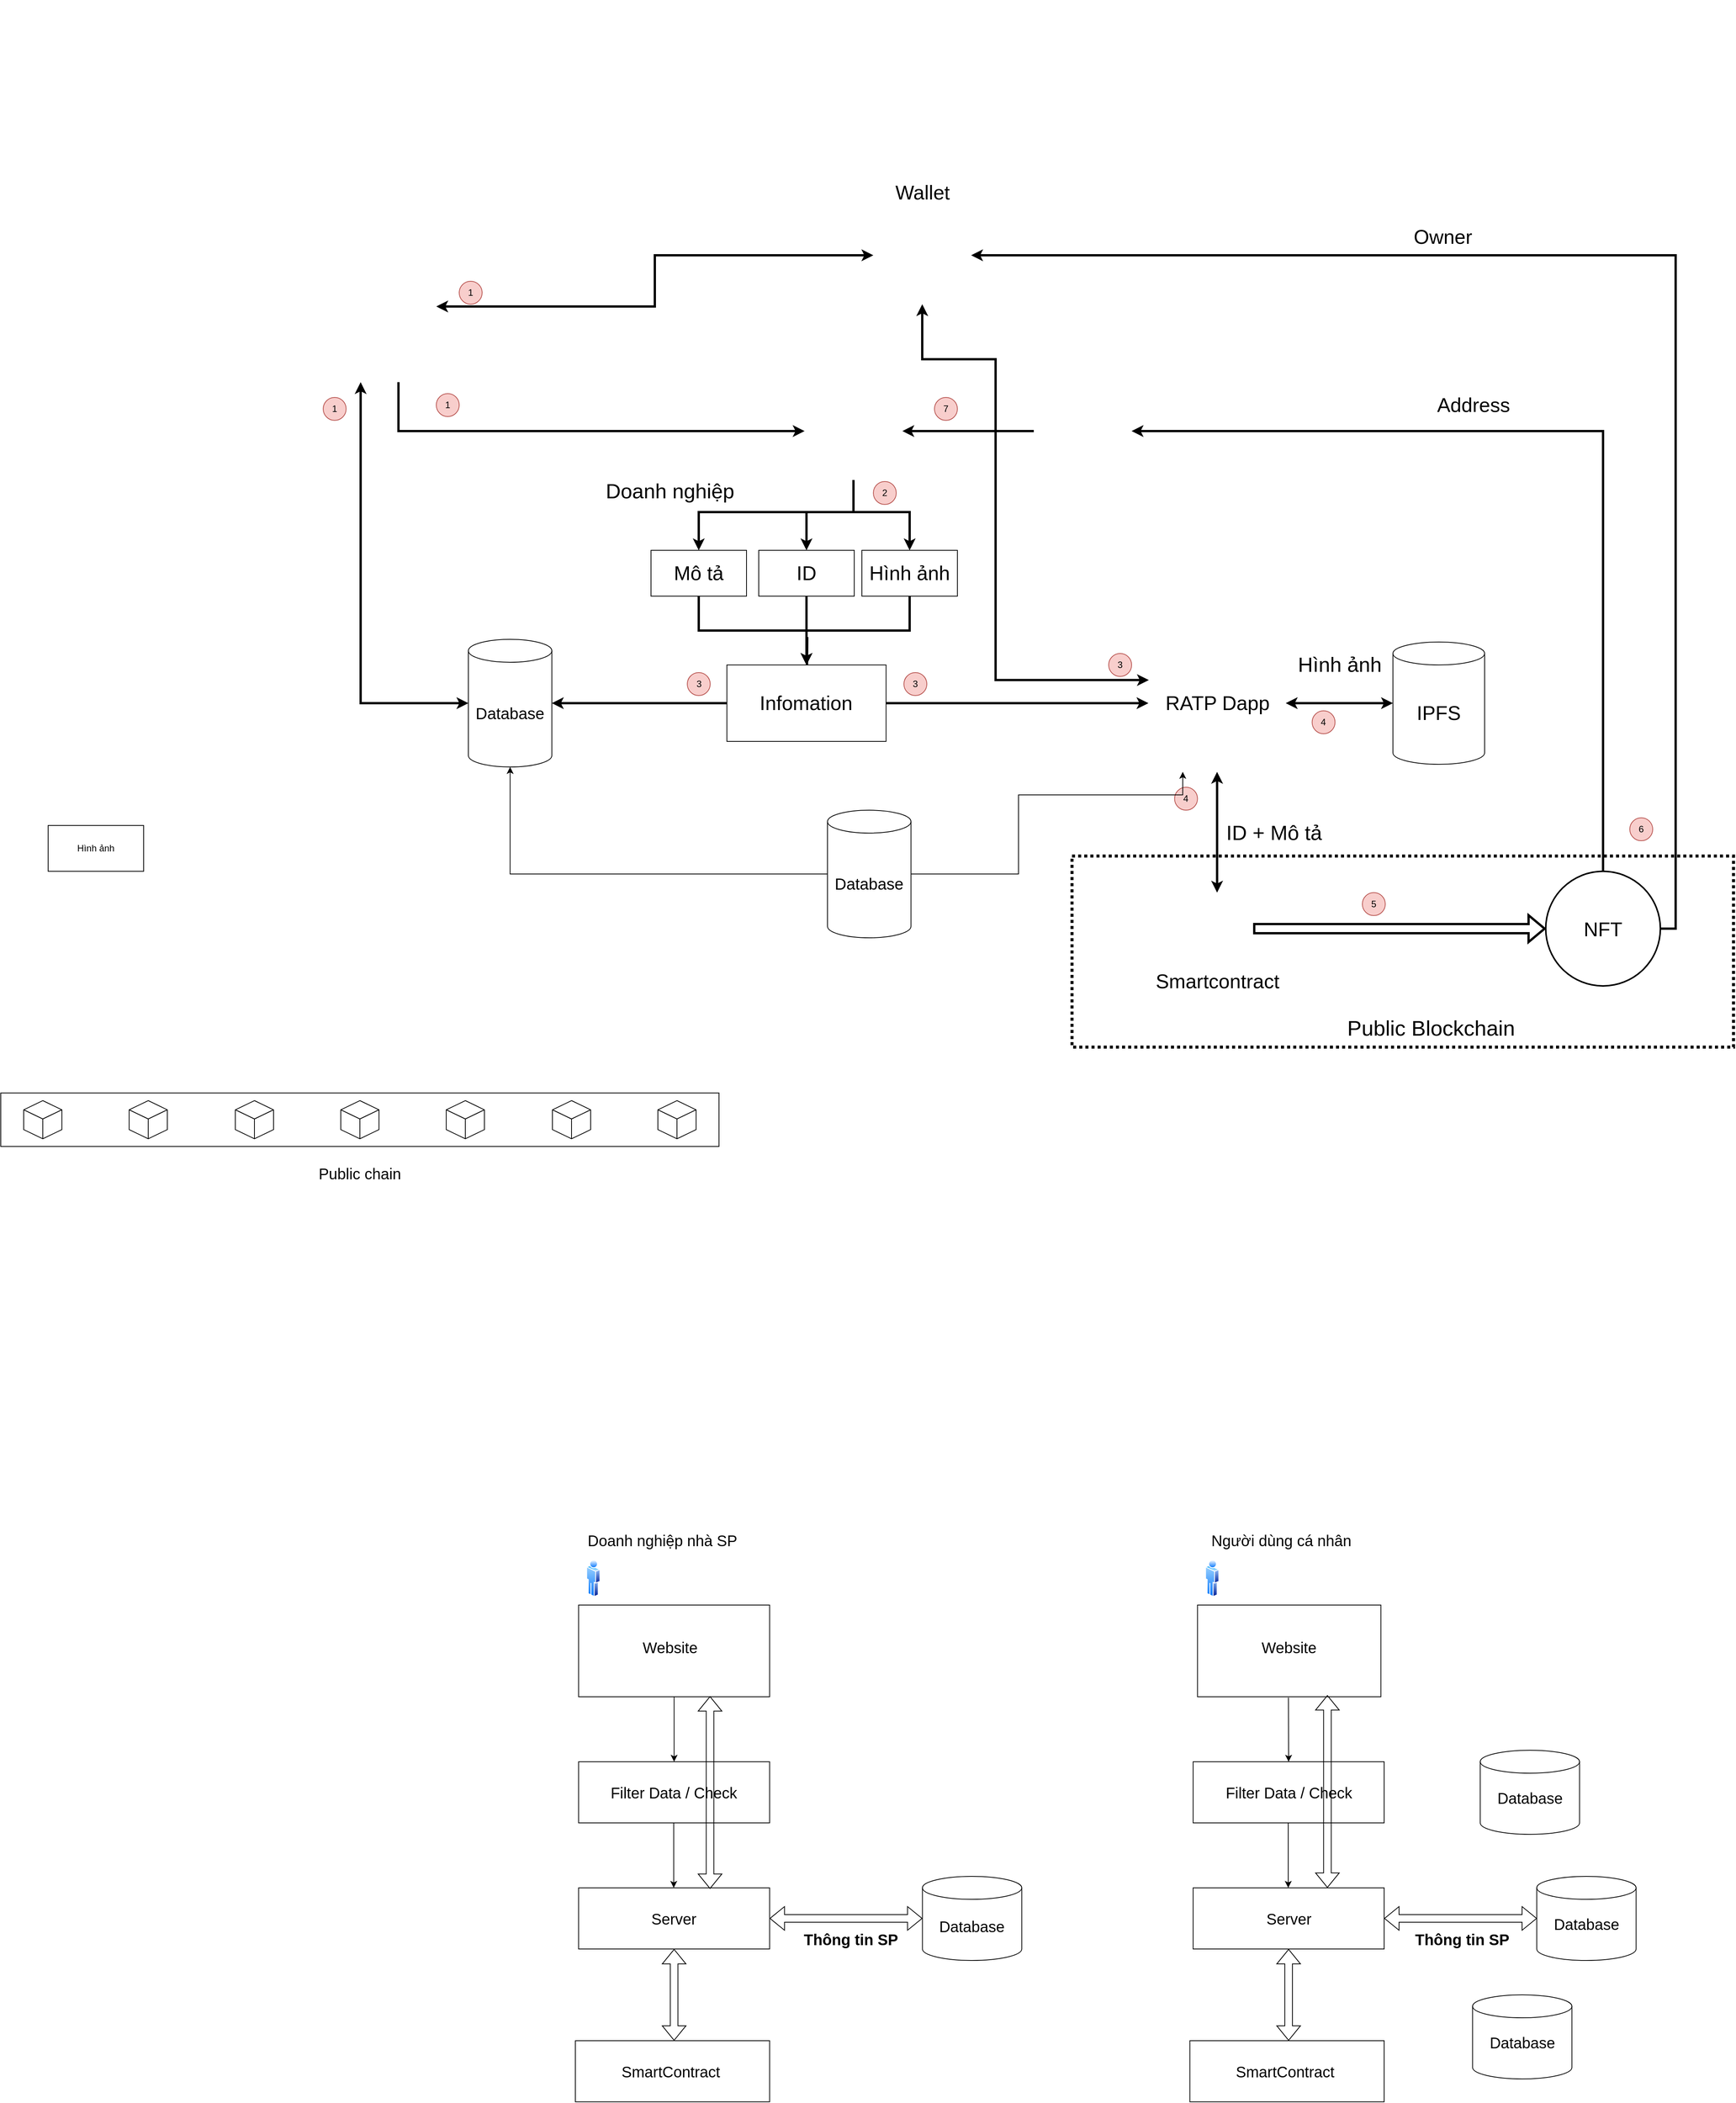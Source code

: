 <mxfile version="15.5.8" type="github">
  <diagram id="D5BR7ImlzCe612qxOFZ0" name="Page-1">
    <mxGraphModel dx="3569" dy="2920" grid="1" gridSize="10" guides="1" tooltips="1" connect="1" arrows="1" fold="1" page="0" pageScale="1" pageWidth="827" pageHeight="1169" math="0" shadow="0">
      <root>
        <mxCell id="0" />
        <mxCell id="1" parent="0" />
        <mxCell id="ztYx5yeOudnLC5B6J5kb-2" value="" style="rounded=0;whiteSpace=wrap;html=1;" parent="1" vertex="1">
          <mxGeometry x="-215.75" y="710" width="250" height="120" as="geometry" />
        </mxCell>
        <mxCell id="ztYx5yeOudnLC5B6J5kb-3" value="" style="aspect=fixed;perimeter=ellipsePerimeter;html=1;align=center;shadow=0;dashed=0;spacingTop=3;image;image=img/lib/active_directory/user.svg;" parent="1" vertex="1">
          <mxGeometry x="-205.75" y="650" width="18.5" height="50" as="geometry" />
        </mxCell>
        <mxCell id="ztYx5yeOudnLC5B6J5kb-4" value="&lt;font style=&quot;font-size: 20px&quot;&gt;Website&lt;/font&gt;" style="text;html=1;strokeColor=none;fillColor=none;align=center;verticalAlign=middle;whiteSpace=wrap;rounded=0;" parent="1" vertex="1">
          <mxGeometry x="-125.75" y="750" width="60" height="30" as="geometry" />
        </mxCell>
        <mxCell id="ztYx5yeOudnLC5B6J5kb-6" value="" style="rounded=0;whiteSpace=wrap;html=1;" parent="1" vertex="1">
          <mxGeometry x="594.25" y="710" width="240" height="120" as="geometry" />
        </mxCell>
        <mxCell id="ztYx5yeOudnLC5B6J5kb-7" value="" style="aspect=fixed;perimeter=ellipsePerimeter;html=1;align=center;shadow=0;dashed=0;spacingTop=3;image;image=img/lib/active_directory/user.svg;" parent="1" vertex="1">
          <mxGeometry x="604.25" y="650" width="18.5" height="50" as="geometry" />
        </mxCell>
        <mxCell id="ztYx5yeOudnLC5B6J5kb-8" value="&lt;font style=&quot;font-size: 20px&quot;&gt;Website&lt;/font&gt;" style="text;html=1;strokeColor=none;fillColor=none;align=center;verticalAlign=middle;whiteSpace=wrap;rounded=0;" parent="1" vertex="1">
          <mxGeometry x="684.25" y="750" width="60" height="30" as="geometry" />
        </mxCell>
        <mxCell id="ztYx5yeOudnLC5B6J5kb-9" value="Người dùng cá nhân" style="text;html=1;strokeColor=none;fillColor=none;align=center;verticalAlign=middle;whiteSpace=wrap;rounded=0;fontSize=20;" parent="1" vertex="1">
          <mxGeometry x="604.25" y="610" width="200" height="30" as="geometry" />
        </mxCell>
        <mxCell id="ztYx5yeOudnLC5B6J5kb-10" value="Doanh nghiệp nhà SP" style="text;html=1;strokeColor=none;fillColor=none;align=center;verticalAlign=middle;whiteSpace=wrap;rounded=0;fontSize=20;" parent="1" vertex="1">
          <mxGeometry x="-205.75" y="610" width="200" height="30" as="geometry" />
        </mxCell>
        <mxCell id="ztYx5yeOudnLC5B6J5kb-11" value="" style="rounded=0;whiteSpace=wrap;html=1;fontSize=20;" parent="1" vertex="1">
          <mxGeometry x="-215.75" y="915" width="250" height="80" as="geometry" />
        </mxCell>
        <mxCell id="ztYx5yeOudnLC5B6J5kb-12" value="Filter Data / Check" style="text;html=1;strokeColor=none;fillColor=none;align=center;verticalAlign=middle;whiteSpace=wrap;rounded=0;fontSize=20;" parent="1" vertex="1">
          <mxGeometry x="-175.75" y="940" width="170" height="30" as="geometry" />
        </mxCell>
        <mxCell id="ztYx5yeOudnLC5B6J5kb-13" value="" style="rounded=0;whiteSpace=wrap;html=1;fontSize=20;" parent="1" vertex="1">
          <mxGeometry x="-220" y="1280" width="254.25" height="80" as="geometry" />
        </mxCell>
        <mxCell id="ztYx5yeOudnLC5B6J5kb-14" value="SmartContract" style="text;html=1;strokeColor=none;fillColor=none;align=center;verticalAlign=middle;whiteSpace=wrap;rounded=0;fontSize=20;" parent="1" vertex="1">
          <mxGeometry x="-180" y="1305" width="170" height="30" as="geometry" />
        </mxCell>
        <mxCell id="ztYx5yeOudnLC5B6J5kb-15" value="" style="endArrow=classic;html=1;rounded=0;fontSize=20;exitX=0.5;exitY=1;exitDx=0;exitDy=0;entryX=0.5;entryY=0;entryDx=0;entryDy=0;" parent="1" source="ztYx5yeOudnLC5B6J5kb-2" target="ztYx5yeOudnLC5B6J5kb-11" edge="1">
          <mxGeometry width="50" height="50" relative="1" as="geometry">
            <mxPoint x="294.25" y="1030" as="sourcePoint" />
            <mxPoint x="344.25" y="980" as="targetPoint" />
          </mxGeometry>
        </mxCell>
        <mxCell id="ztYx5yeOudnLC5B6J5kb-16" value="" style="endArrow=classic;html=1;rounded=0;fontSize=20;exitX=0.5;exitY=1;exitDx=0;exitDy=0;entryX=0.5;entryY=0;entryDx=0;entryDy=0;" parent="1" edge="1">
          <mxGeometry width="50" height="50" relative="1" as="geometry">
            <mxPoint x="-91.25" y="995" as="sourcePoint" />
            <mxPoint x="-91.25" y="1080" as="targetPoint" />
          </mxGeometry>
        </mxCell>
        <mxCell id="ztYx5yeOudnLC5B6J5kb-26" value="Server" style="rounded=0;whiteSpace=wrap;html=1;fontSize=20;" parent="1" vertex="1">
          <mxGeometry x="-215.75" y="1080" width="250" height="80" as="geometry" />
        </mxCell>
        <mxCell id="ztYx5yeOudnLC5B6J5kb-20" value="" style="shape=cylinder3;whiteSpace=wrap;html=1;boundedLbl=1;backgroundOutline=1;size=15;fontSize=20;" parent="1" vertex="1">
          <mxGeometry x="234.25" y="1065" width="130" height="110" as="geometry" />
        </mxCell>
        <mxCell id="ztYx5yeOudnLC5B6J5kb-22" value="Database" style="text;html=1;strokeColor=none;fillColor=none;align=center;verticalAlign=middle;whiteSpace=wrap;rounded=0;fontSize=20;" parent="1" vertex="1">
          <mxGeometry x="269.25" y="1115" width="60" height="30" as="geometry" />
        </mxCell>
        <mxCell id="ztYx5yeOudnLC5B6J5kb-28" value="" style="shape=flexArrow;endArrow=classic;startArrow=classic;html=1;rounded=0;fontSize=20;exitX=0.5;exitY=1;exitDx=0;exitDy=0;" parent="1" source="ztYx5yeOudnLC5B6J5kb-26" edge="1">
          <mxGeometry width="100" height="100" relative="1" as="geometry">
            <mxPoint x="274.25" y="1050" as="sourcePoint" />
            <mxPoint x="-90.75" y="1280" as="targetPoint" />
          </mxGeometry>
        </mxCell>
        <mxCell id="ztYx5yeOudnLC5B6J5kb-30" value="" style="shape=flexArrow;endArrow=classic;startArrow=classic;html=1;rounded=0;fontSize=20;entryX=0;entryY=0.5;entryDx=0;entryDy=0;entryPerimeter=0;exitX=1;exitY=0.5;exitDx=0;exitDy=0;" parent="1" source="ztYx5yeOudnLC5B6J5kb-26" target="ztYx5yeOudnLC5B6J5kb-20" edge="1">
          <mxGeometry width="100" height="100" relative="1" as="geometry">
            <mxPoint x="34.25" y="1120" as="sourcePoint" />
            <mxPoint x="374.25" y="950" as="targetPoint" />
          </mxGeometry>
        </mxCell>
        <mxCell id="ztYx5yeOudnLC5B6J5kb-31" value="&lt;h1&gt;&lt;font style=&quot;font-size: 20px&quot;&gt;Thông tin SP&lt;/font&gt;&lt;/h1&gt;" style="text;html=1;strokeColor=none;fillColor=none;spacing=5;spacingTop=-20;whiteSpace=wrap;overflow=hidden;rounded=0;fontSize=20;" parent="1" vertex="1">
          <mxGeometry x="74.25" y="1100" width="220" height="120" as="geometry" />
        </mxCell>
        <mxCell id="ztYx5yeOudnLC5B6J5kb-33" value="" style="shape=flexArrow;endArrow=classic;startArrow=classic;html=1;rounded=0;fontSize=20;entryX=0.688;entryY=0.994;entryDx=0;entryDy=0;entryPerimeter=0;exitX=0.688;exitY=0.017;exitDx=0;exitDy=0;exitPerimeter=0;" parent="1" source="ztYx5yeOudnLC5B6J5kb-26" target="ztYx5yeOudnLC5B6J5kb-2" edge="1">
          <mxGeometry width="100" height="100" relative="1" as="geometry">
            <mxPoint x="264.25" y="1060" as="sourcePoint" />
            <mxPoint x="374.25" y="950" as="targetPoint" />
          </mxGeometry>
        </mxCell>
        <mxCell id="ztYx5yeOudnLC5B6J5kb-34" value="" style="rounded=0;whiteSpace=wrap;html=1;fontSize=20;" parent="1" vertex="1">
          <mxGeometry x="588.5" y="915" width="250" height="80" as="geometry" />
        </mxCell>
        <mxCell id="ztYx5yeOudnLC5B6J5kb-35" value="Filter Data / Check" style="text;html=1;strokeColor=none;fillColor=none;align=center;verticalAlign=middle;whiteSpace=wrap;rounded=0;fontSize=20;" parent="1" vertex="1">
          <mxGeometry x="628.5" y="940" width="170" height="30" as="geometry" />
        </mxCell>
        <mxCell id="ztYx5yeOudnLC5B6J5kb-36" value="" style="rounded=0;whiteSpace=wrap;html=1;fontSize=20;" parent="1" vertex="1">
          <mxGeometry x="584.25" y="1280" width="254.25" height="80" as="geometry" />
        </mxCell>
        <mxCell id="ztYx5yeOudnLC5B6J5kb-37" value="SmartContract" style="text;html=1;strokeColor=none;fillColor=none;align=center;verticalAlign=middle;whiteSpace=wrap;rounded=0;fontSize=20;" parent="1" vertex="1">
          <mxGeometry x="624.25" y="1305" width="170" height="30" as="geometry" />
        </mxCell>
        <mxCell id="ztYx5yeOudnLC5B6J5kb-38" value="" style="endArrow=classic;html=1;rounded=0;fontSize=20;entryX=0.5;entryY=0;entryDx=0;entryDy=0;" parent="1" target="ztYx5yeOudnLC5B6J5kb-34" edge="1">
          <mxGeometry width="50" height="50" relative="1" as="geometry">
            <mxPoint x="713.25" y="831" as="sourcePoint" />
            <mxPoint x="1098.5" y="980.72" as="targetPoint" />
          </mxGeometry>
        </mxCell>
        <mxCell id="ztYx5yeOudnLC5B6J5kb-39" value="" style="endArrow=classic;html=1;rounded=0;fontSize=20;exitX=0.5;exitY=1;exitDx=0;exitDy=0;entryX=0.5;entryY=0;entryDx=0;entryDy=0;" parent="1" edge="1">
          <mxGeometry width="50" height="50" relative="1" as="geometry">
            <mxPoint x="713" y="995" as="sourcePoint" />
            <mxPoint x="713" y="1080" as="targetPoint" />
          </mxGeometry>
        </mxCell>
        <mxCell id="ztYx5yeOudnLC5B6J5kb-40" value="Server" style="rounded=0;whiteSpace=wrap;html=1;fontSize=20;" parent="1" vertex="1">
          <mxGeometry x="588.5" y="1080" width="250" height="80" as="geometry" />
        </mxCell>
        <mxCell id="ztYx5yeOudnLC5B6J5kb-41" value="" style="shape=cylinder3;whiteSpace=wrap;html=1;boundedLbl=1;backgroundOutline=1;size=15;fontSize=20;" parent="1" vertex="1">
          <mxGeometry x="1038.25" y="1065" width="130" height="110" as="geometry" />
        </mxCell>
        <mxCell id="ztYx5yeOudnLC5B6J5kb-42" value="Database" style="text;html=1;strokeColor=none;fillColor=none;align=center;verticalAlign=middle;whiteSpace=wrap;rounded=0;fontSize=20;" parent="1" vertex="1">
          <mxGeometry x="1069.25" y="1110" width="68.56" height="34.28" as="geometry" />
        </mxCell>
        <mxCell id="ztYx5yeOudnLC5B6J5kb-43" value="" style="shape=flexArrow;endArrow=classic;startArrow=classic;html=1;rounded=0;fontSize=20;exitX=0.5;exitY=1;exitDx=0;exitDy=0;" parent="1" source="ztYx5yeOudnLC5B6J5kb-40" edge="1">
          <mxGeometry width="100" height="100" relative="1" as="geometry">
            <mxPoint x="1078.5" y="1050" as="sourcePoint" />
            <mxPoint x="713.5" y="1280" as="targetPoint" />
          </mxGeometry>
        </mxCell>
        <mxCell id="ztYx5yeOudnLC5B6J5kb-44" value="" style="shape=flexArrow;endArrow=classic;startArrow=classic;html=1;rounded=0;fontSize=20;entryX=0;entryY=0.5;entryDx=0;entryDy=0;entryPerimeter=0;exitX=1;exitY=0.5;exitDx=0;exitDy=0;" parent="1" source="ztYx5yeOudnLC5B6J5kb-40" edge="1">
          <mxGeometry width="100" height="100" relative="1" as="geometry">
            <mxPoint x="838.5" y="1120" as="sourcePoint" />
            <mxPoint x="1038.5" y="1120" as="targetPoint" />
          </mxGeometry>
        </mxCell>
        <mxCell id="ztYx5yeOudnLC5B6J5kb-45" value="&lt;h1&gt;&lt;font style=&quot;font-size: 20px&quot;&gt;Thông tin SP&lt;/font&gt;&lt;/h1&gt;" style="text;html=1;strokeColor=none;fillColor=none;spacing=5;spacingTop=-20;whiteSpace=wrap;overflow=hidden;rounded=0;fontSize=20;" parent="1" vertex="1">
          <mxGeometry x="874.25" y="1100" width="220" height="120" as="geometry" />
        </mxCell>
        <mxCell id="ztYx5yeOudnLC5B6J5kb-47" value="" style="shape=flexArrow;endArrow=classic;startArrow=classic;html=1;rounded=0;fontSize=20;entryX=0.688;entryY=0.994;entryDx=0;entryDy=0;entryPerimeter=0;exitX=0.688;exitY=0.017;exitDx=0;exitDy=0;exitPerimeter=0;" parent="1" edge="1">
          <mxGeometry width="100" height="100" relative="1" as="geometry">
            <mxPoint x="764.25" y="1080" as="sourcePoint" />
            <mxPoint x="764.25" y="827.92" as="targetPoint" />
          </mxGeometry>
        </mxCell>
        <mxCell id="ztYx5yeOudnLC5B6J5kb-48" value="" style="shape=cylinder3;whiteSpace=wrap;html=1;boundedLbl=1;backgroundOutline=1;size=15;fontSize=20;" parent="1" vertex="1">
          <mxGeometry x="964.25" y="900" width="130" height="110" as="geometry" />
        </mxCell>
        <mxCell id="ztYx5yeOudnLC5B6J5kb-49" value="Database" style="text;html=1;strokeColor=none;fillColor=none;align=center;verticalAlign=middle;whiteSpace=wrap;rounded=0;fontSize=20;" parent="1" vertex="1">
          <mxGeometry x="995.25" y="945" width="68.56" height="34.28" as="geometry" />
        </mxCell>
        <mxCell id="ztYx5yeOudnLC5B6J5kb-50" value="" style="shape=cylinder3;whiteSpace=wrap;html=1;boundedLbl=1;backgroundOutline=1;size=15;fontSize=20;" parent="1" vertex="1">
          <mxGeometry x="954.25" y="1220" width="130" height="110" as="geometry" />
        </mxCell>
        <mxCell id="ztYx5yeOudnLC5B6J5kb-51" value="Database" style="text;html=1;strokeColor=none;fillColor=none;align=center;verticalAlign=middle;whiteSpace=wrap;rounded=0;fontSize=20;" parent="1" vertex="1">
          <mxGeometry x="985.25" y="1265" width="68.56" height="34.28" as="geometry" />
        </mxCell>
        <mxCell id="Ao7XuQHwFO4yn0r0bB7j-11" style="edgeStyle=orthogonalEdgeStyle;rounded=0;orthogonalLoop=1;jettySize=auto;html=1;exitX=0.75;exitY=1;exitDx=0;exitDy=0;jumpSize=6;endSize=6;strokeWidth=3;" parent="1" source="Ao7XuQHwFO4yn0r0bB7j-4" target="Ao7XuQHwFO4yn0r0bB7j-8" edge="1">
          <mxGeometry relative="1" as="geometry" />
        </mxCell>
        <mxCell id="Ao7XuQHwFO4yn0r0bB7j-57" style="edgeStyle=orthogonalEdgeStyle;rounded=0;jumpSize=6;orthogonalLoop=1;jettySize=auto;html=1;exitX=0.5;exitY=1;exitDx=0;exitDy=0;entryX=0;entryY=0.5;entryDx=0;entryDy=0;entryPerimeter=0;fontSize=35;startArrow=classic;startFill=1;endSize=6;strokeWidth=3;" parent="1" source="Ao7XuQHwFO4yn0r0bB7j-4" target="Ao7XuQHwFO4yn0r0bB7j-22" edge="1">
          <mxGeometry relative="1" as="geometry" />
        </mxCell>
        <mxCell id="Ao7XuQHwFO4yn0r0bB7j-75" style="edgeStyle=orthogonalEdgeStyle;rounded=0;jumpSize=6;orthogonalLoop=1;jettySize=auto;html=1;exitX=1;exitY=0.5;exitDx=0;exitDy=0;entryX=0;entryY=0.5;entryDx=0;entryDy=0;fontSize=26;startArrow=classic;startFill=1;endSize=6;strokeWidth=3;" parent="1" source="Ao7XuQHwFO4yn0r0bB7j-4" target="Ao7XuQHwFO4yn0r0bB7j-74" edge="1">
          <mxGeometry relative="1" as="geometry" />
        </mxCell>
        <mxCell id="Ao7XuQHwFO4yn0r0bB7j-4" value="" style="shape=image;html=1;verticalAlign=top;verticalLabelPosition=bottom;labelBackgroundColor=#ffffff;imageAspect=0;aspect=fixed;image=https://cdn1.iconfinder.com/data/icons/science-technology-outline-24-px/24/factory_company_building_manufacturer_powerplant-128.png" parent="1" vertex="1">
          <mxGeometry x="-600" y="-1088" width="198" height="198" as="geometry" />
        </mxCell>
        <mxCell id="Ao7XuQHwFO4yn0r0bB7j-82" style="edgeStyle=orthogonalEdgeStyle;rounded=0;jumpSize=6;orthogonalLoop=1;jettySize=auto;html=1;exitX=0;exitY=0.5;exitDx=0;exitDy=0;entryX=1;entryY=0.5;entryDx=0;entryDy=0;fontSize=26;startArrow=none;startFill=0;strokeWidth=3;" parent="1" source="Ao7XuQHwFO4yn0r0bB7j-6" target="Ao7XuQHwFO4yn0r0bB7j-8" edge="1">
          <mxGeometry relative="1" as="geometry" />
        </mxCell>
        <mxCell id="Ao7XuQHwFO4yn0r0bB7j-6" value="" style="shape=image;html=1;verticalAlign=top;verticalLabelPosition=bottom;labelBackgroundColor=#ffffff;imageAspect=0;aspect=fixed;image=https://cdn3.iconfinder.com/data/icons/geosm-e-commerce/48/barcode-128.png" parent="1" vertex="1">
          <mxGeometry x="380" y="-890" width="128" height="128" as="geometry" />
        </mxCell>
        <mxCell id="Ao7XuQHwFO4yn0r0bB7j-7" value="" style="shape=image;html=1;verticalAlign=top;verticalLabelPosition=bottom;labelBackgroundColor=#ffffff;imageAspect=0;aspect=fixed;image=https://cdn0.iconfinder.com/data/icons/online-shopping-fill-shoppers-features/512/Product_searching-128.png" parent="1" vertex="1">
          <mxGeometry x="30" y="-1370" width="128" height="128" as="geometry" />
        </mxCell>
        <mxCell id="Ao7XuQHwFO4yn0r0bB7j-15" style="edgeStyle=orthogonalEdgeStyle;rounded=0;jumpSize=6;orthogonalLoop=1;jettySize=auto;html=1;exitX=0.5;exitY=1;exitDx=0;exitDy=0;endSize=6;strokeWidth=3;entryX=0.5;entryY=0;entryDx=0;entryDy=0;" parent="1" source="Ao7XuQHwFO4yn0r0bB7j-8" target="Ao7XuQHwFO4yn0r0bB7j-14" edge="1">
          <mxGeometry relative="1" as="geometry">
            <mxPoint x="144" y="-670" as="targetPoint" />
            <Array as="points">
              <mxPoint x="144" y="-720" />
              <mxPoint x="83" y="-720" />
            </Array>
          </mxGeometry>
        </mxCell>
        <mxCell id="Ao7XuQHwFO4yn0r0bB7j-17" style="edgeStyle=orthogonalEdgeStyle;rounded=0;jumpSize=6;orthogonalLoop=1;jettySize=auto;html=1;exitX=0.5;exitY=1;exitDx=0;exitDy=0;endSize=6;strokeWidth=3;entryX=0.5;entryY=0;entryDx=0;entryDy=0;" parent="1" source="Ao7XuQHwFO4yn0r0bB7j-8" target="Ao7XuQHwFO4yn0r0bB7j-13" edge="1">
          <mxGeometry relative="1" as="geometry">
            <mxPoint x="144" y="-670" as="targetPoint" />
            <Array as="points">
              <mxPoint x="144" y="-720" />
              <mxPoint x="217" y="-720" />
            </Array>
          </mxGeometry>
        </mxCell>
        <mxCell id="Ao7XuQHwFO4yn0r0bB7j-51" style="edgeStyle=orthogonalEdgeStyle;rounded=0;jumpSize=6;orthogonalLoop=1;jettySize=auto;html=1;exitX=0.5;exitY=1;exitDx=0;exitDy=0;entryX=0.5;entryY=0;entryDx=0;entryDy=0;fontSize=35;startArrow=none;startFill=0;endSize=6;strokeWidth=3;" parent="1" source="Ao7XuQHwFO4yn0r0bB7j-8" target="Ao7XuQHwFO4yn0r0bB7j-49" edge="1">
          <mxGeometry relative="1" as="geometry">
            <Array as="points">
              <mxPoint x="144" y="-720" />
              <mxPoint x="-58" y="-720" />
            </Array>
          </mxGeometry>
        </mxCell>
        <mxCell id="Ao7XuQHwFO4yn0r0bB7j-8" value="" style="shape=image;html=1;verticalAlign=top;verticalLabelPosition=bottom;labelBackgroundColor=#ffffff;imageAspect=0;aspect=fixed;image=https://cdn0.iconfinder.com/data/icons/online-shopping-fill-shoppers-features/512/QR-code_product-128.png" parent="1" vertex="1">
          <mxGeometry x="80" y="-890" width="128" height="128" as="geometry" />
        </mxCell>
        <mxCell id="Ao7XuQHwFO4yn0r0bB7j-9" value="" style="shape=image;html=1;verticalAlign=top;verticalLabelPosition=bottom;labelBackgroundColor=#ffffff;imageAspect=0;aspect=fixed;image=https://cdn0.iconfinder.com/data/icons/online-shopping-fill-shoppers-features/512/QR-code_product_tracking-128.png" parent="1" vertex="1">
          <mxGeometry x="390" y="-1390" width="128" height="128" as="geometry" />
        </mxCell>
        <mxCell id="Ao7XuQHwFO4yn0r0bB7j-10" value="" style="shape=image;html=1;verticalAlign=top;verticalLabelPosition=bottom;labelBackgroundColor=#ffffff;imageAspect=0;aspect=fixed;image=https://cdn0.iconfinder.com/data/icons/online-shopping-fill-shoppers-features/512/Product_insurance-128.png" parent="1" vertex="1">
          <mxGeometry x="190" y="-1380" width="128" height="128" as="geometry" />
        </mxCell>
        <mxCell id="Ao7XuQHwFO4yn0r0bB7j-12" value="Doanh nghiệp" style="text;html=1;strokeColor=none;fillColor=none;align=center;verticalAlign=middle;whiteSpace=wrap;rounded=0;fontSize=27;" parent="1" vertex="1">
          <mxGeometry x="-196" y="-762" width="200" height="30" as="geometry" />
        </mxCell>
        <mxCell id="Ao7XuQHwFO4yn0r0bB7j-55" style="edgeStyle=orthogonalEdgeStyle;rounded=0;jumpSize=6;orthogonalLoop=1;jettySize=auto;html=1;exitX=0.5;exitY=1;exitDx=0;exitDy=0;fontSize=35;startArrow=none;startFill=0;endSize=6;strokeWidth=3;entryX=0.5;entryY=0;entryDx=0;entryDy=0;" parent="1" source="Ao7XuQHwFO4yn0r0bB7j-13" target="Ao7XuQHwFO4yn0r0bB7j-18" edge="1">
          <mxGeometry relative="1" as="geometry">
            <mxPoint x="80" y="-500" as="targetPoint" />
          </mxGeometry>
        </mxCell>
        <mxCell id="Ao7XuQHwFO4yn0r0bB7j-13" value="Hình ảnh" style="rounded=0;whiteSpace=wrap;html=1;fontSize=26;" parent="1" vertex="1">
          <mxGeometry x="155" y="-670" width="125" height="60" as="geometry" />
        </mxCell>
        <mxCell id="Ao7XuQHwFO4yn0r0bB7j-54" style="edgeStyle=orthogonalEdgeStyle;rounded=0;jumpSize=6;orthogonalLoop=1;jettySize=auto;html=1;exitX=0.5;exitY=1;exitDx=0;exitDy=0;fontSize=35;startArrow=none;startFill=0;endSize=6;strokeWidth=3;" parent="1" source="Ao7XuQHwFO4yn0r0bB7j-14" edge="1">
          <mxGeometry relative="1" as="geometry">
            <mxPoint x="83" y="-500" as="targetPoint" />
          </mxGeometry>
        </mxCell>
        <mxCell id="Ao7XuQHwFO4yn0r0bB7j-14" value="ID" style="rounded=0;whiteSpace=wrap;html=1;fontSize=26;" parent="1" vertex="1">
          <mxGeometry x="20" y="-670" width="125" height="60" as="geometry" />
        </mxCell>
        <mxCell id="Ao7XuQHwFO4yn0r0bB7j-56" style="edgeStyle=orthogonalEdgeStyle;rounded=0;jumpSize=6;orthogonalLoop=1;jettySize=auto;html=1;exitX=0;exitY=0.5;exitDx=0;exitDy=0;fontSize=35;startArrow=none;startFill=0;endSize=6;strokeWidth=3;" parent="1" source="Ao7XuQHwFO4yn0r0bB7j-18" target="Ao7XuQHwFO4yn0r0bB7j-22" edge="1">
          <mxGeometry relative="1" as="geometry" />
        </mxCell>
        <mxCell id="Ao7XuQHwFO4yn0r0bB7j-59" style="edgeStyle=orthogonalEdgeStyle;rounded=0;jumpSize=6;orthogonalLoop=1;jettySize=auto;html=1;exitX=1;exitY=0.5;exitDx=0;exitDy=0;entryX=0;entryY=0.5;entryDx=0;entryDy=0;fontSize=35;startArrow=none;startFill=0;endSize=6;strokeWidth=3;" parent="1" source="Ao7XuQHwFO4yn0r0bB7j-18" target="Ao7XuQHwFO4yn0r0bB7j-44" edge="1">
          <mxGeometry relative="1" as="geometry" />
        </mxCell>
        <mxCell id="Ao7XuQHwFO4yn0r0bB7j-18" value="Infomation" style="rounded=0;whiteSpace=wrap;html=1;fontSize=26;" parent="1" vertex="1">
          <mxGeometry x="-21.67" y="-520" width="208.33" height="100" as="geometry" />
        </mxCell>
        <mxCell id="Ao7XuQHwFO4yn0r0bB7j-19" value="Hình ảnh" style="rounded=0;whiteSpace=wrap;html=1;" parent="1" vertex="1">
          <mxGeometry x="-910" y="-310" width="125" height="60" as="geometry" />
        </mxCell>
        <mxCell id="Ao7XuQHwFO4yn0r0bB7j-20" value="IPFS" style="shape=cylinder3;whiteSpace=wrap;html=1;boundedLbl=1;backgroundOutline=1;size=15;strokeColor=default;fontSize=26;" parent="1" vertex="1">
          <mxGeometry x="850" y="-550" width="120" height="160" as="geometry" />
        </mxCell>
        <mxCell id="Ao7XuQHwFO4yn0r0bB7j-22" value="Database" style="shape=cylinder3;whiteSpace=wrap;html=1;boundedLbl=1;backgroundOutline=1;size=15;strokeColor=default;fontSize=21;" parent="1" vertex="1">
          <mxGeometry x="-360" y="-553.51" width="109.25" height="167.01" as="geometry" />
        </mxCell>
        <mxCell id="Ao7XuQHwFO4yn0r0bB7j-69" style="edgeStyle=orthogonalEdgeStyle;rounded=0;jumpSize=6;orthogonalLoop=1;jettySize=auto;html=1;exitX=0.5;exitY=1;exitDx=0;exitDy=0;entryX=0.5;entryY=0;entryDx=0;entryDy=0;fontSize=26;startArrow=classic;startFill=1;endSize=6;strokeWidth=3;" parent="1" source="Ao7XuQHwFO4yn0r0bB7j-44" target="Ao7XuQHwFO4yn0r0bB7j-68" edge="1">
          <mxGeometry relative="1" as="geometry" />
        </mxCell>
        <mxCell id="Ao7XuQHwFO4yn0r0bB7j-83" style="edgeStyle=orthogonalEdgeStyle;rounded=0;jumpSize=6;orthogonalLoop=1;jettySize=auto;html=1;exitX=1;exitY=0.5;exitDx=0;exitDy=0;fontSize=26;startArrow=classic;startFill=1;strokeWidth=3;" parent="1" source="Ao7XuQHwFO4yn0r0bB7j-44" target="Ao7XuQHwFO4yn0r0bB7j-20" edge="1">
          <mxGeometry relative="1" as="geometry" />
        </mxCell>
        <mxCell id="Ao7XuQHwFO4yn0r0bB7j-44" value="&lt;font style=&quot;font-size: 26px;&quot;&gt;RATP Dapp&lt;br style=&quot;font-size: 26px;&quot;&gt;&lt;/font&gt;" style="shape=image;html=1;verticalAlign=middle;verticalLabelPosition=middle;labelBackgroundColor=#ffffff;imageAspect=0;aspect=fixed;image=https://cdn1.iconfinder.com/data/icons/100-basic-for-user-interface/32/44-browser-128.png;strokeColor=default;strokeWidth=0;horizontal=1;labelPosition=center;align=center;fontSize=26;" parent="1" vertex="1">
          <mxGeometry x="530" y="-559.87" width="179.75" height="179.75" as="geometry" />
        </mxCell>
        <mxCell id="Ao7XuQHwFO4yn0r0bB7j-53" style="edgeStyle=orthogonalEdgeStyle;rounded=0;jumpSize=6;orthogonalLoop=1;jettySize=auto;html=1;exitX=0.5;exitY=1;exitDx=0;exitDy=0;entryX=0.5;entryY=0;entryDx=0;entryDy=0;fontSize=35;startArrow=none;startFill=0;endSize=6;strokeWidth=3;" parent="1" source="Ao7XuQHwFO4yn0r0bB7j-49" target="Ao7XuQHwFO4yn0r0bB7j-18" edge="1">
          <mxGeometry relative="1" as="geometry" />
        </mxCell>
        <mxCell id="Ao7XuQHwFO4yn0r0bB7j-49" value="Mô tả" style="rounded=0;whiteSpace=wrap;html=1;fontSize=26;" parent="1" vertex="1">
          <mxGeometry x="-121" y="-670" width="125" height="60" as="geometry" />
        </mxCell>
        <mxCell id="Ao7XuQHwFO4yn0r0bB7j-50" style="edgeStyle=orthogonalEdgeStyle;rounded=0;jumpSize=6;orthogonalLoop=1;jettySize=auto;html=1;exitX=0.5;exitY=1;exitDx=0;exitDy=0;fontSize=35;startArrow=none;startFill=0;endSize=6;strokeWidth=3;" parent="1" source="Ao7XuQHwFO4yn0r0bB7j-49" target="Ao7XuQHwFO4yn0r0bB7j-49" edge="1">
          <mxGeometry relative="1" as="geometry" />
        </mxCell>
        <mxCell id="Ao7XuQHwFO4yn0r0bB7j-63" value="" style="group" parent="1" vertex="1" connectable="0">
          <mxGeometry x="-972" y="40" width="940" height="120" as="geometry" />
        </mxCell>
        <mxCell id="Ao7XuQHwFO4yn0r0bB7j-41" value="Public chain" style="text;html=1;strokeColor=none;fillColor=none;align=center;verticalAlign=middle;whiteSpace=wrap;rounded=0;fontSize=20;" parent="Ao7XuQHwFO4yn0r0bB7j-63" vertex="1">
          <mxGeometry x="370" y="90" width="200" height="30" as="geometry" />
        </mxCell>
        <mxCell id="Ao7XuQHwFO4yn0r0bB7j-42" value="" style="group" parent="Ao7XuQHwFO4yn0r0bB7j-63" vertex="1" connectable="0">
          <mxGeometry width="940" height="70" as="geometry" />
        </mxCell>
        <mxCell id="Ao7XuQHwFO4yn0r0bB7j-23" value="" style="verticalLabelPosition=bottom;verticalAlign=top;html=1;shape=mxgraph.basic.rect;fillColor2=none;strokeWidth=1;size=20;indent=5;" parent="Ao7XuQHwFO4yn0r0bB7j-42" vertex="1">
          <mxGeometry width="940" height="70" as="geometry" />
        </mxCell>
        <mxCell id="Ao7XuQHwFO4yn0r0bB7j-24" value="" style="html=1;whiteSpace=wrap;shape=isoCube2;backgroundOutline=1;isoAngle=15;strokeColor=default;" parent="Ao7XuQHwFO4yn0r0bB7j-42" vertex="1">
          <mxGeometry x="30" y="10" width="50" height="50" as="geometry" />
        </mxCell>
        <mxCell id="Ao7XuQHwFO4yn0r0bB7j-25" value="" style="html=1;whiteSpace=wrap;shape=isoCube2;backgroundOutline=1;isoAngle=15;strokeColor=default;" parent="Ao7XuQHwFO4yn0r0bB7j-42" vertex="1">
          <mxGeometry x="168" y="10" width="50" height="50" as="geometry" />
        </mxCell>
        <mxCell id="Ao7XuQHwFO4yn0r0bB7j-26" value="" style="html=1;whiteSpace=wrap;shape=isoCube2;backgroundOutline=1;isoAngle=15;strokeColor=default;" parent="Ao7XuQHwFO4yn0r0bB7j-42" vertex="1">
          <mxGeometry x="307" y="10" width="50" height="50" as="geometry" />
        </mxCell>
        <mxCell id="Ao7XuQHwFO4yn0r0bB7j-27" value="" style="html=1;whiteSpace=wrap;shape=isoCube2;backgroundOutline=1;isoAngle=15;strokeColor=default;" parent="Ao7XuQHwFO4yn0r0bB7j-42" vertex="1">
          <mxGeometry x="445" y="10" width="50" height="50" as="geometry" />
        </mxCell>
        <mxCell id="Ao7XuQHwFO4yn0r0bB7j-28" value="" style="html=1;whiteSpace=wrap;shape=isoCube2;backgroundOutline=1;isoAngle=15;strokeColor=default;" parent="Ao7XuQHwFO4yn0r0bB7j-42" vertex="1">
          <mxGeometry x="583" y="10" width="50" height="50" as="geometry" />
        </mxCell>
        <mxCell id="Ao7XuQHwFO4yn0r0bB7j-29" value="" style="html=1;whiteSpace=wrap;shape=isoCube2;backgroundOutline=1;isoAngle=15;strokeColor=default;" parent="Ao7XuQHwFO4yn0r0bB7j-42" vertex="1">
          <mxGeometry x="722" y="10" width="50" height="50" as="geometry" />
        </mxCell>
        <mxCell id="Ao7XuQHwFO4yn0r0bB7j-30" value="" style="html=1;whiteSpace=wrap;shape=isoCube2;backgroundOutline=1;isoAngle=15;strokeColor=default;" parent="Ao7XuQHwFO4yn0r0bB7j-42" vertex="1">
          <mxGeometry x="860" y="10" width="50" height="50" as="geometry" />
        </mxCell>
        <mxCell id="Ao7XuQHwFO4yn0r0bB7j-35" value="" style="shape=image;html=1;verticalAlign=top;verticalLabelPosition=bottom;labelBackgroundColor=#ffffff;imageAspect=0;aspect=fixed;image=https://cdn4.iconfinder.com/data/icons/basic-ui-2-line/32/chain-link-linked-complement-links-128.png;strokeColor=default;rotation=-90;" parent="Ao7XuQHwFO4yn0r0bB7j-42" vertex="1">
          <mxGeometry x="110" y="21" width="28" height="28" as="geometry" />
        </mxCell>
        <mxCell id="Ao7XuQHwFO4yn0r0bB7j-36" value="" style="shape=image;html=1;verticalAlign=top;verticalLabelPosition=bottom;labelBackgroundColor=#ffffff;imageAspect=0;aspect=fixed;image=https://cdn4.iconfinder.com/data/icons/basic-ui-2-line/32/chain-link-linked-complement-links-128.png;strokeColor=default;rotation=-90;" parent="Ao7XuQHwFO4yn0r0bB7j-42" vertex="1">
          <mxGeometry x="249" y="21" width="28" height="28" as="geometry" />
        </mxCell>
        <mxCell id="Ao7XuQHwFO4yn0r0bB7j-37" value="" style="shape=image;html=1;verticalAlign=top;verticalLabelPosition=bottom;labelBackgroundColor=#ffffff;imageAspect=0;aspect=fixed;image=https://cdn4.iconfinder.com/data/icons/basic-ui-2-line/32/chain-link-linked-complement-links-128.png;strokeColor=default;rotation=-90;" parent="Ao7XuQHwFO4yn0r0bB7j-42" vertex="1">
          <mxGeometry x="387" y="21" width="28" height="28" as="geometry" />
        </mxCell>
        <mxCell id="Ao7XuQHwFO4yn0r0bB7j-38" value="" style="shape=image;html=1;verticalAlign=top;verticalLabelPosition=bottom;labelBackgroundColor=#ffffff;imageAspect=0;aspect=fixed;image=https://cdn4.iconfinder.com/data/icons/basic-ui-2-line/32/chain-link-linked-complement-links-128.png;strokeColor=default;rotation=-90;" parent="Ao7XuQHwFO4yn0r0bB7j-42" vertex="1">
          <mxGeometry x="525" y="21" width="28" height="28" as="geometry" />
        </mxCell>
        <mxCell id="Ao7XuQHwFO4yn0r0bB7j-39" value="" style="shape=image;html=1;verticalAlign=top;verticalLabelPosition=bottom;labelBackgroundColor=#ffffff;imageAspect=0;aspect=fixed;image=https://cdn4.iconfinder.com/data/icons/basic-ui-2-line/32/chain-link-linked-complement-links-128.png;strokeColor=default;rotation=-90;" parent="Ao7XuQHwFO4yn0r0bB7j-42" vertex="1">
          <mxGeometry x="664" y="21" width="28" height="28" as="geometry" />
        </mxCell>
        <mxCell id="Ao7XuQHwFO4yn0r0bB7j-40" value="" style="shape=image;html=1;verticalAlign=top;verticalLabelPosition=bottom;labelBackgroundColor=#ffffff;imageAspect=0;aspect=fixed;image=https://cdn4.iconfinder.com/data/icons/basic-ui-2-line/32/chain-link-linked-complement-links-128.png;strokeColor=default;rotation=-90;" parent="Ao7XuQHwFO4yn0r0bB7j-42" vertex="1">
          <mxGeometry x="802" y="21" width="28" height="28" as="geometry" />
        </mxCell>
        <mxCell id="Ao7XuQHwFO4yn0r0bB7j-65" value="Hình ảnh" style="text;html=1;resizable=0;autosize=1;align=center;verticalAlign=middle;points=[];fillColor=none;strokeColor=none;rounded=0;fontSize=27;" parent="1" vertex="1">
          <mxGeometry x="720" y="-540" width="120" height="40" as="geometry" />
        </mxCell>
        <mxCell id="Ao7XuQHwFO4yn0r0bB7j-66" value="ID + Mô tả" style="text;html=1;resizable=0;autosize=1;align=center;verticalAlign=middle;points=[];fillColor=none;strokeColor=none;rounded=0;fontSize=27;" parent="1" vertex="1">
          <mxGeometry x="624.25" y="-320" width="140" height="40" as="geometry" />
        </mxCell>
        <mxCell id="Ao7XuQHwFO4yn0r0bB7j-73" style="edgeStyle=orthogonalEdgeStyle;rounded=0;jumpSize=6;orthogonalLoop=1;jettySize=auto;html=1;exitX=1;exitY=0.5;exitDx=0;exitDy=0;entryX=0;entryY=0.5;entryDx=0;entryDy=0;fontSize=26;startArrow=none;startFill=0;strokeWidth=3;shape=flexArrow;" parent="1" source="Ao7XuQHwFO4yn0r0bB7j-68" target="Ao7XuQHwFO4yn0r0bB7j-72" edge="1">
          <mxGeometry relative="1" as="geometry" />
        </mxCell>
        <mxCell id="Ao7XuQHwFO4yn0r0bB7j-68" value="Smartcontract" style="shape=image;html=1;verticalAlign=top;verticalLabelPosition=bottom;labelBackgroundColor=#ffffff;imageAspect=0;aspect=fixed;image=https://cdn2.iconfinder.com/data/icons/essential-web-4/50/content-form-contract-article-paper-128.png;fontSize=26;strokeColor=default;strokeWidth=0;labelPosition=center;align=center;" parent="1" vertex="1">
          <mxGeometry x="572.74" y="-222.13" width="94.25" height="94.25" as="geometry" />
        </mxCell>
        <mxCell id="Ao7XuQHwFO4yn0r0bB7j-77" style="edgeStyle=orthogonalEdgeStyle;rounded=0;jumpSize=6;orthogonalLoop=1;jettySize=auto;html=1;exitX=1;exitY=0.5;exitDx=0;exitDy=0;entryX=1;entryY=0.5;entryDx=0;entryDy=0;fontSize=26;startArrow=none;startFill=0;endSize=6;strokeWidth=3;" parent="1" source="Ao7XuQHwFO4yn0r0bB7j-72" target="Ao7XuQHwFO4yn0r0bB7j-74" edge="1">
          <mxGeometry relative="1" as="geometry" />
        </mxCell>
        <mxCell id="Ao7XuQHwFO4yn0r0bB7j-79" style="edgeStyle=orthogonalEdgeStyle;rounded=0;jumpSize=6;orthogonalLoop=1;jettySize=auto;html=1;exitX=0.5;exitY=0;exitDx=0;exitDy=0;entryX=1;entryY=0.5;entryDx=0;entryDy=0;fontSize=26;startArrow=none;startFill=0;strokeWidth=3;" parent="1" source="Ao7XuQHwFO4yn0r0bB7j-72" target="Ao7XuQHwFO4yn0r0bB7j-6" edge="1">
          <mxGeometry relative="1" as="geometry">
            <Array as="points">
              <mxPoint x="1125" y="-826" />
            </Array>
          </mxGeometry>
        </mxCell>
        <mxCell id="Ao7XuQHwFO4yn0r0bB7j-72" value="NFT" style="ellipse;whiteSpace=wrap;html=1;aspect=fixed;fontSize=26;strokeColor=default;strokeWidth=2;verticalAlign=middle;textDirection=ltr;spacingTop=2;spacingBottom=0;labelPosition=center;verticalLabelPosition=middle;align=center;" parent="1" vertex="1">
          <mxGeometry x="1050" y="-250" width="150" height="150" as="geometry" />
        </mxCell>
        <mxCell id="Ao7XuQHwFO4yn0r0bB7j-78" style="edgeStyle=orthogonalEdgeStyle;rounded=0;jumpSize=6;orthogonalLoop=1;jettySize=auto;html=1;exitX=0.5;exitY=1;exitDx=0;exitDy=0;entryX=0.003;entryY=0.332;entryDx=0;entryDy=0;entryPerimeter=0;fontSize=26;startArrow=classic;startFill=1;strokeWidth=3;" parent="1" source="Ao7XuQHwFO4yn0r0bB7j-74" target="Ao7XuQHwFO4yn0r0bB7j-44" edge="1">
          <mxGeometry relative="1" as="geometry">
            <Array as="points">
              <mxPoint x="234" y="-920" />
              <mxPoint x="330" y="-920" />
              <mxPoint x="330" y="-500" />
            </Array>
          </mxGeometry>
        </mxCell>
        <mxCell id="Ao7XuQHwFO4yn0r0bB7j-74" value="Wallet" style="shape=image;html=1;verticalAlign=bottom;verticalLabelPosition=top;labelBackgroundColor=#ffffff;imageAspect=0;aspect=fixed;image=https://cdn2.iconfinder.com/data/icons/ios-7-icons/50/wallet-128.png;fontSize=26;strokeColor=default;strokeWidth=2;labelPosition=center;align=center;" parent="1" vertex="1">
          <mxGeometry x="170" y="-1120" width="128" height="128" as="geometry" />
        </mxCell>
        <mxCell id="Ao7XuQHwFO4yn0r0bB7j-84" value="" style="rounded=0;whiteSpace=wrap;html=1;fontSize=26;strokeColor=default;strokeWidth=4;verticalAlign=top;fillColor=none;dashed=1;dashPattern=1 1;" parent="1" vertex="1">
          <mxGeometry x="430" y="-270" width="865.75" height="250" as="geometry" />
        </mxCell>
        <mxCell id="Ao7XuQHwFO4yn0r0bB7j-85" value="Public Blockchain" style="text;html=1;strokeColor=none;fillColor=none;align=center;verticalAlign=middle;whiteSpace=wrap;rounded=0;fontSize=28;" parent="1" vertex="1">
          <mxGeometry x="780" y="-60" width="240" height="30" as="geometry" />
        </mxCell>
        <mxCell id="Ao7XuQHwFO4yn0r0bB7j-86" value="Address" style="text;html=1;resizable=0;autosize=1;align=center;verticalAlign=middle;points=[];fillColor=none;strokeColor=none;rounded=0;fontSize=26;" parent="1" vertex="1">
          <mxGeometry x="900" y="-880" width="110" height="40" as="geometry" />
        </mxCell>
        <mxCell id="Ao7XuQHwFO4yn0r0bB7j-88" value="Owner" style="text;html=1;resizable=0;autosize=1;align=center;verticalAlign=middle;points=[];fillColor=none;strokeColor=none;rounded=0;fontSize=26;" parent="1" vertex="1">
          <mxGeometry x="870" y="-1100" width="90" height="40" as="geometry" />
        </mxCell>
        <mxCell id="ggCUOy5fCWTUePpNhRSo-3" value="1" style="ellipse;whiteSpace=wrap;html=1;aspect=fixed;fillColor=#f8cecc;strokeColor=#b85450;" vertex="1" parent="1">
          <mxGeometry x="-402" y="-875" width="30" height="30" as="geometry" />
        </mxCell>
        <mxCell id="ggCUOy5fCWTUePpNhRSo-4" value="2" style="ellipse;whiteSpace=wrap;html=1;aspect=fixed;fillColor=#f8cecc;strokeColor=#b85450;" vertex="1" parent="1">
          <mxGeometry x="170" y="-760" width="30" height="30" as="geometry" />
        </mxCell>
        <mxCell id="ggCUOy5fCWTUePpNhRSo-6" value="3" style="ellipse;whiteSpace=wrap;html=1;aspect=fixed;fillColor=#f8cecc;strokeColor=#b85450;" vertex="1" parent="1">
          <mxGeometry x="-73.5" y="-510" width="30" height="30" as="geometry" />
        </mxCell>
        <mxCell id="ggCUOy5fCWTUePpNhRSo-7" value="3" style="ellipse;whiteSpace=wrap;html=1;aspect=fixed;fillColor=#f8cecc;strokeColor=#b85450;" vertex="1" parent="1">
          <mxGeometry x="210" y="-510" width="30" height="30" as="geometry" />
        </mxCell>
        <mxCell id="ggCUOy5fCWTUePpNhRSo-8" value="1" style="ellipse;whiteSpace=wrap;html=1;aspect=fixed;fillColor=#f8cecc;strokeColor=#b85450;" vertex="1" parent="1">
          <mxGeometry x="-372" y="-1022" width="30" height="30" as="geometry" />
        </mxCell>
        <mxCell id="ggCUOy5fCWTUePpNhRSo-9" value="1" style="ellipse;whiteSpace=wrap;html=1;aspect=fixed;fillColor=#f8cecc;strokeColor=#b85450;" vertex="1" parent="1">
          <mxGeometry x="-550" y="-870" width="30" height="30" as="geometry" />
        </mxCell>
        <mxCell id="ggCUOy5fCWTUePpNhRSo-10" value="3" style="ellipse;whiteSpace=wrap;html=1;aspect=fixed;fillColor=#f8cecc;strokeColor=#b85450;" vertex="1" parent="1">
          <mxGeometry x="478" y="-535" width="30" height="30" as="geometry" />
        </mxCell>
        <mxCell id="ggCUOy5fCWTUePpNhRSo-11" value="4" style="ellipse;whiteSpace=wrap;html=1;aspect=fixed;fillColor=#f8cecc;strokeColor=#b85450;" vertex="1" parent="1">
          <mxGeometry x="744.25" y="-460" width="30" height="30" as="geometry" />
        </mxCell>
        <mxCell id="ggCUOy5fCWTUePpNhRSo-12" value="4" style="ellipse;whiteSpace=wrap;html=1;aspect=fixed;fillColor=#f8cecc;strokeColor=#b85450;" vertex="1" parent="1">
          <mxGeometry x="564.25" y="-360" width="30" height="30" as="geometry" />
        </mxCell>
        <mxCell id="ggCUOy5fCWTUePpNhRSo-13" value="5" style="ellipse;whiteSpace=wrap;html=1;aspect=fixed;fillColor=#f8cecc;strokeColor=#b85450;" vertex="1" parent="1">
          <mxGeometry x="810" y="-222.13" width="30" height="30" as="geometry" />
        </mxCell>
        <mxCell id="ggCUOy5fCWTUePpNhRSo-14" value="6" style="ellipse;whiteSpace=wrap;html=1;aspect=fixed;fillColor=#f8cecc;strokeColor=#b85450;" vertex="1" parent="1">
          <mxGeometry x="1160" y="-320" width="30" height="30" as="geometry" />
        </mxCell>
        <mxCell id="ggCUOy5fCWTUePpNhRSo-16" value="7" style="ellipse;whiteSpace=wrap;html=1;aspect=fixed;fillColor=#f8cecc;strokeColor=#b85450;" vertex="1" parent="1">
          <mxGeometry x="250" y="-870" width="30" height="30" as="geometry" />
        </mxCell>
        <mxCell id="ggCUOy5fCWTUePpNhRSo-19" style="edgeStyle=orthogonalEdgeStyle;rounded=0;orthogonalLoop=1;jettySize=auto;html=1;exitX=0;exitY=0.5;exitDx=0;exitDy=0;exitPerimeter=0;entryX=0.5;entryY=1;entryDx=0;entryDy=0;entryPerimeter=0;" edge="1" parent="1" source="ggCUOy5fCWTUePpNhRSo-18" target="Ao7XuQHwFO4yn0r0bB7j-22">
          <mxGeometry relative="1" as="geometry" />
        </mxCell>
        <mxCell id="ggCUOy5fCWTUePpNhRSo-20" style="edgeStyle=orthogonalEdgeStyle;rounded=0;orthogonalLoop=1;jettySize=auto;html=1;exitX=1;exitY=0.5;exitDx=0;exitDy=0;exitPerimeter=0;entryX=0.25;entryY=1;entryDx=0;entryDy=0;" edge="1" parent="1" source="ggCUOy5fCWTUePpNhRSo-18" target="Ao7XuQHwFO4yn0r0bB7j-44">
          <mxGeometry relative="1" as="geometry">
            <Array as="points">
              <mxPoint x="360" y="-247" />
              <mxPoint x="360" y="-350" />
              <mxPoint x="575" y="-350" />
            </Array>
          </mxGeometry>
        </mxCell>
        <mxCell id="ggCUOy5fCWTUePpNhRSo-18" value="Database" style="shape=cylinder3;whiteSpace=wrap;html=1;boundedLbl=1;backgroundOutline=1;size=15;strokeColor=default;fontSize=21;" vertex="1" parent="1">
          <mxGeometry x="110" y="-330" width="109.25" height="167.01" as="geometry" />
        </mxCell>
      </root>
    </mxGraphModel>
  </diagram>
</mxfile>
